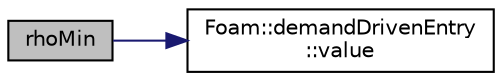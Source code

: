 digraph "rhoMin"
{
  bgcolor="transparent";
  edge [fontname="Helvetica",fontsize="10",labelfontname="Helvetica",labelfontsize="10"];
  node [fontname="Helvetica",fontsize="10",shape=record];
  rankdir="LR";
  Node14 [label="rhoMin",height=0.2,width=0.4,color="black", fillcolor="grey75", style="filled", fontcolor="black"];
  Node14 -> Node15 [color="midnightblue",fontsize="10",style="solid",fontname="Helvetica"];
  Node15 [label="Foam::demandDrivenEntry\l::value",height=0.2,width=0.4,color="black",URL="$a28797.html#a7948200a26c85fc3a83ffa510a91d668",tooltip="Return the value. "];
}
